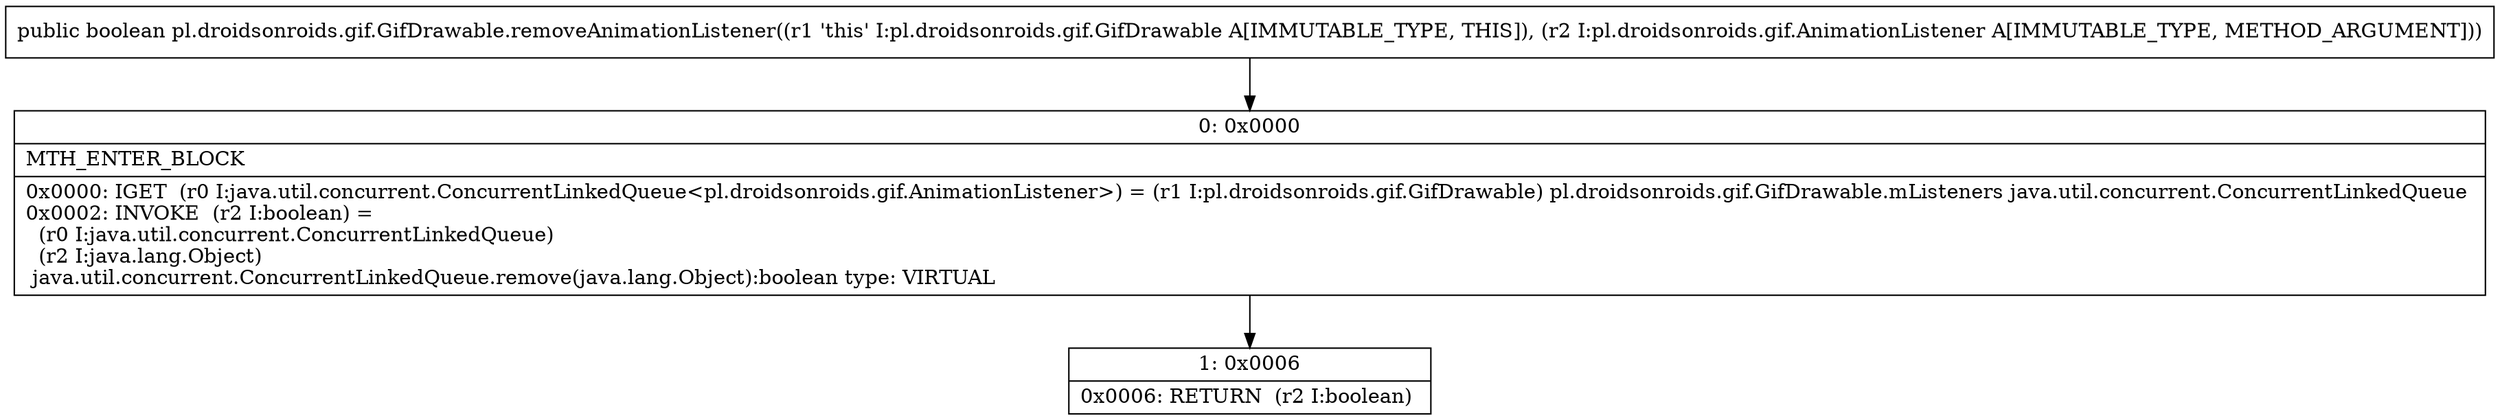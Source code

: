 digraph "CFG forpl.droidsonroids.gif.GifDrawable.removeAnimationListener(Lpl\/droidsonroids\/gif\/AnimationListener;)Z" {
Node_0 [shape=record,label="{0\:\ 0x0000|MTH_ENTER_BLOCK\l|0x0000: IGET  (r0 I:java.util.concurrent.ConcurrentLinkedQueue\<pl.droidsonroids.gif.AnimationListener\>) = (r1 I:pl.droidsonroids.gif.GifDrawable) pl.droidsonroids.gif.GifDrawable.mListeners java.util.concurrent.ConcurrentLinkedQueue \l0x0002: INVOKE  (r2 I:boolean) = \l  (r0 I:java.util.concurrent.ConcurrentLinkedQueue)\l  (r2 I:java.lang.Object)\l java.util.concurrent.ConcurrentLinkedQueue.remove(java.lang.Object):boolean type: VIRTUAL \l}"];
Node_1 [shape=record,label="{1\:\ 0x0006|0x0006: RETURN  (r2 I:boolean) \l}"];
MethodNode[shape=record,label="{public boolean pl.droidsonroids.gif.GifDrawable.removeAnimationListener((r1 'this' I:pl.droidsonroids.gif.GifDrawable A[IMMUTABLE_TYPE, THIS]), (r2 I:pl.droidsonroids.gif.AnimationListener A[IMMUTABLE_TYPE, METHOD_ARGUMENT])) }"];
MethodNode -> Node_0;
Node_0 -> Node_1;
}

